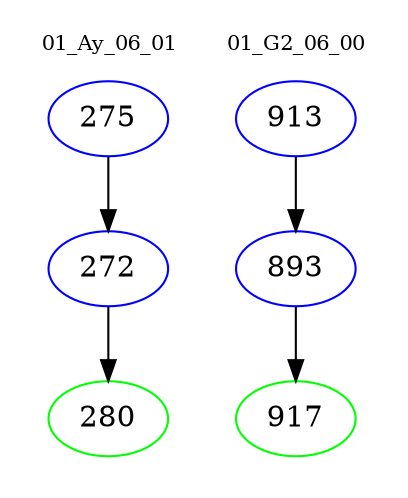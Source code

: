 digraph{
subgraph cluster_0 {
color = white
label = "01_Ay_06_01";
fontsize=10;
T0_275 [label="275", color="blue"]
T0_275 -> T0_272 [color="black"]
T0_272 [label="272", color="blue"]
T0_272 -> T0_280 [color="black"]
T0_280 [label="280", color="green"]
}
subgraph cluster_1 {
color = white
label = "01_G2_06_00";
fontsize=10;
T1_913 [label="913", color="blue"]
T1_913 -> T1_893 [color="black"]
T1_893 [label="893", color="blue"]
T1_893 -> T1_917 [color="black"]
T1_917 [label="917", color="green"]
}
}
